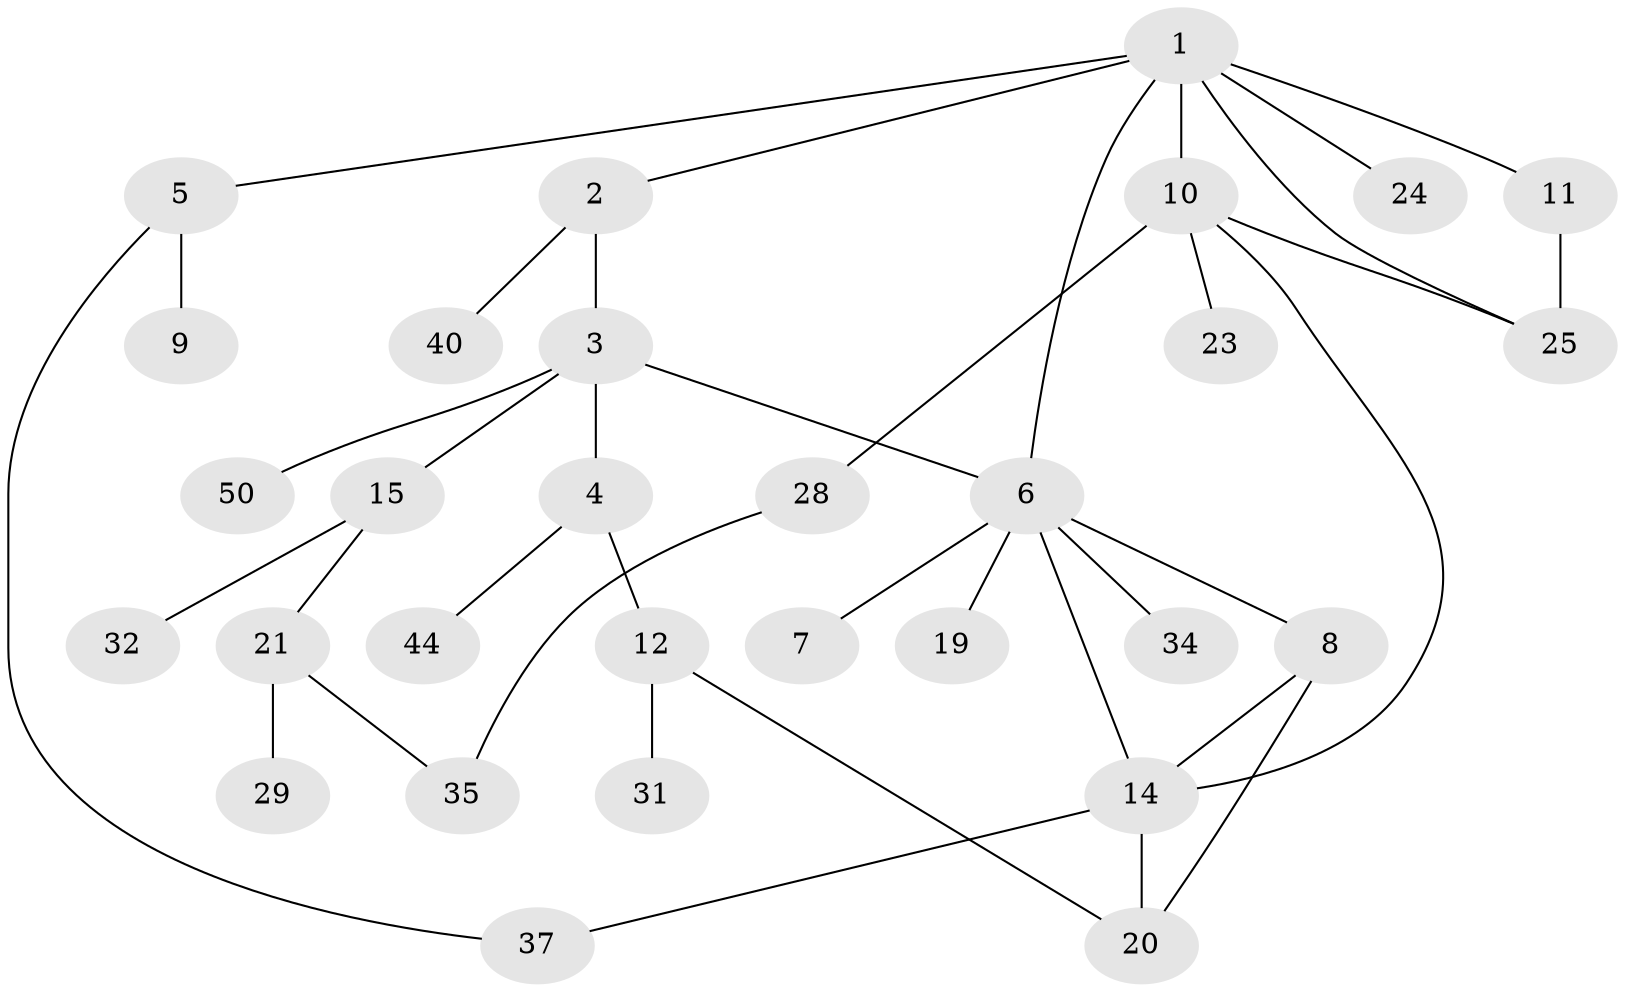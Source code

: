 // original degree distribution, {7: 0.02, 3: 0.2, 5: 0.06, 1: 0.36, 4: 0.08, 2: 0.26, 6: 0.02}
// Generated by graph-tools (version 1.1) at 2025/16/03/04/25 18:16:50]
// undirected, 30 vertices, 38 edges
graph export_dot {
graph [start="1"]
  node [color=gray90,style=filled];
  1;
  2;
  3;
  4;
  5;
  6 [super="+16"];
  7;
  8 [super="+43"];
  9;
  10 [super="+45+13+17"];
  11;
  12 [super="+39+18"];
  14;
  15 [super="+30+22"];
  19;
  20 [super="+33"];
  21 [super="+41"];
  23;
  24 [super="+27"];
  25 [super="+36"];
  28;
  29;
  31;
  32;
  34;
  35;
  37 [super="+48"];
  40;
  44;
  50;
  1 -- 2;
  1 -- 5;
  1 -- 10;
  1 -- 11;
  1 -- 24;
  1 -- 25;
  1 -- 6;
  2 -- 3;
  2 -- 40;
  3 -- 4;
  3 -- 6;
  3 -- 15;
  3 -- 50;
  4 -- 12;
  4 -- 44;
  5 -- 9;
  5 -- 37;
  6 -- 7;
  6 -- 8;
  6 -- 14;
  6 -- 34;
  6 -- 19;
  8 -- 14;
  8 -- 20;
  10 -- 25;
  10 -- 28;
  10 -- 14;
  10 -- 23;
  11 -- 25;
  12 -- 20;
  12 -- 31;
  14 -- 20;
  14 -- 37;
  15 -- 21;
  15 -- 32;
  21 -- 29;
  21 -- 35;
  28 -- 35;
}
